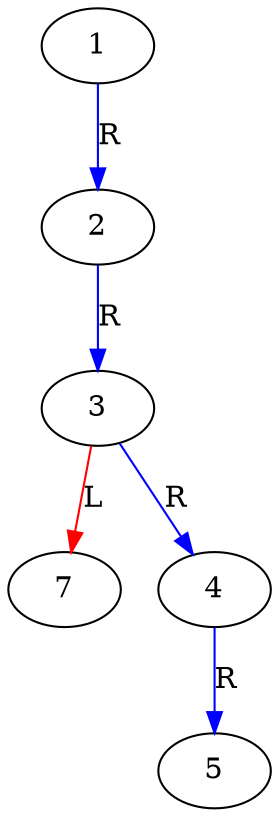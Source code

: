 digraph G{
2460711394096[label="7"];
2460711394160[label="5"];
2460711394128[label="4"];
2460711394128->2460711394160[color="blue",label="R"];
2460711394064[label="3"];
2460711394064->2460711394128[color="blue",label="R"];
2460711394064->2460711394096[color="red",label="L"];
2460711394032[label="2"];
2460711394032->2460711394064[color="blue",label="R"];
2460711393152[label="1"];
2460711393152->2460711394032[color="blue",label="R"];
}